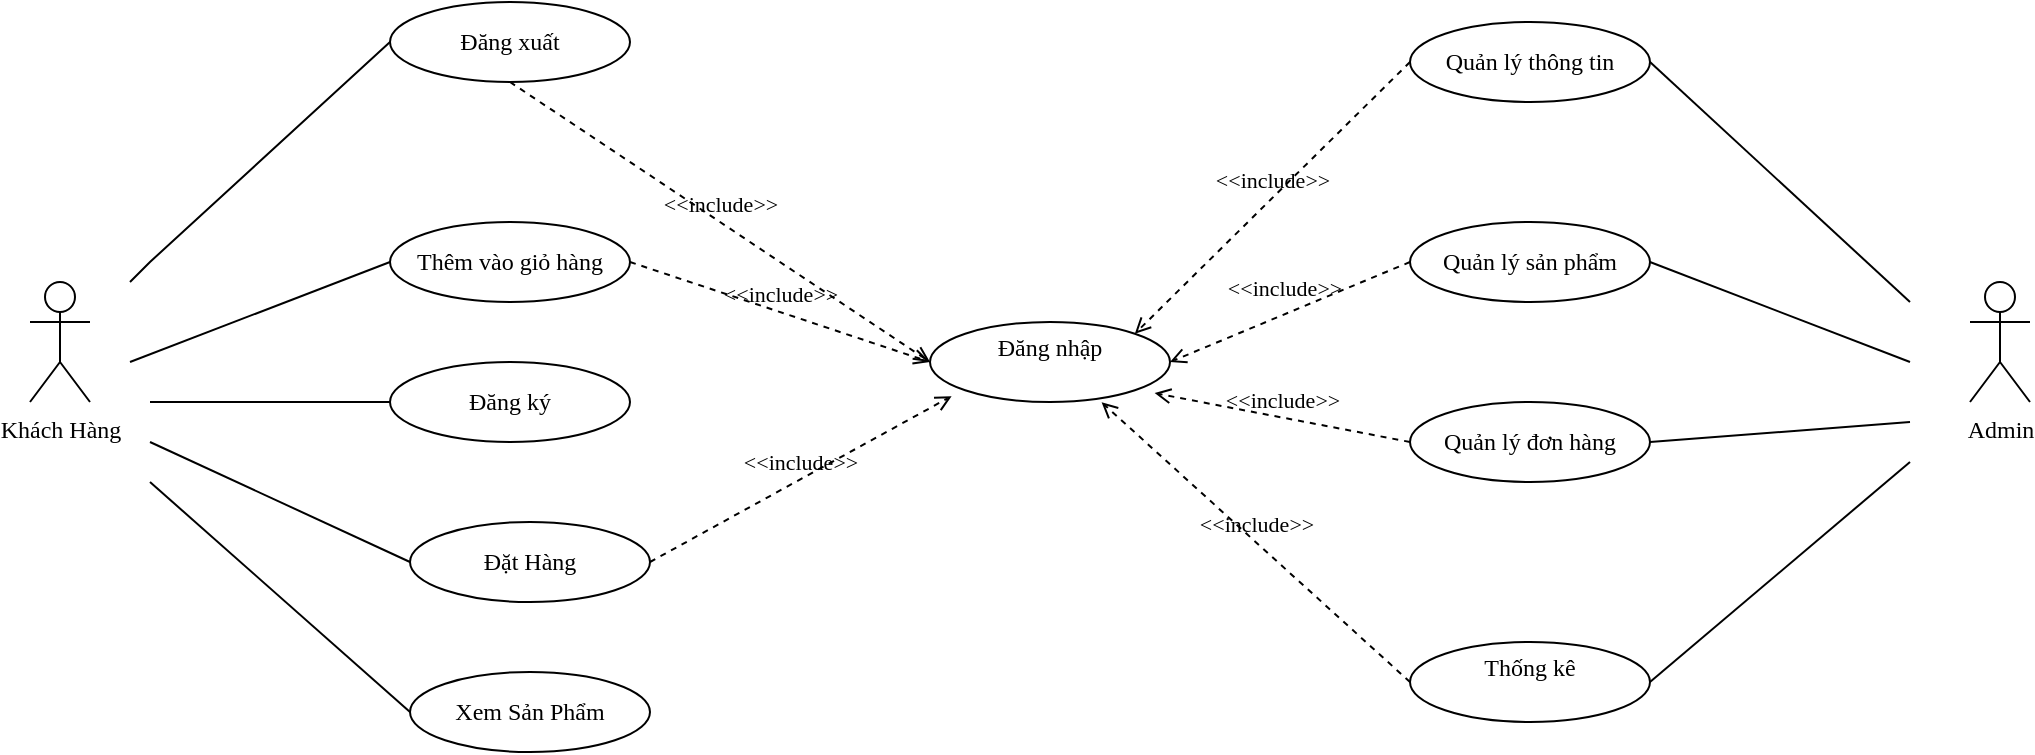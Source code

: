 <mxfile version="24.3.1" type="github">
  <diagram name="Trang-1" id="r6eOZ69rc-4Km0xSXZgc">
    <mxGraphModel dx="1804" dy="1042" grid="1" gridSize="10" guides="1" tooltips="1" connect="1" arrows="1" fold="1" page="1" pageScale="1" pageWidth="827" pageHeight="1169" math="0" shadow="0">
      <root>
        <mxCell id="0" />
        <mxCell id="1" parent="0" />
        <mxCell id="mw8h1twb3_OkvwOdcU1I-1" value="&lt;font&gt;Khách Hàng&lt;/font&gt;&lt;div&gt;&lt;font&gt;&lt;br&gt;&lt;/font&gt;&lt;/div&gt;" style="shape=umlActor;verticalLabelPosition=bottom;verticalAlign=top;html=1;outlineConnect=0;fontFamily=Times New Roman;" parent="1" vertex="1">
          <mxGeometry x="40" y="370" width="30" height="60" as="geometry" />
        </mxCell>
        <mxCell id="mw8h1twb3_OkvwOdcU1I-2" value="Admin&lt;div&gt;&lt;br&gt;&lt;/div&gt;" style="shape=umlActor;verticalLabelPosition=bottom;verticalAlign=top;html=1;outlineConnect=0;fontFamily=Times New Roman;" parent="1" vertex="1">
          <mxGeometry x="1010" y="370" width="30" height="60" as="geometry" />
        </mxCell>
        <mxCell id="mw8h1twb3_OkvwOdcU1I-4" value="Đăng xuất" style="ellipse;whiteSpace=wrap;html=1;fontFamily=Times New Roman;" parent="1" vertex="1">
          <mxGeometry x="220" y="230" width="120" height="40" as="geometry" />
        </mxCell>
        <mxCell id="mw8h1twb3_OkvwOdcU1I-6" value="Thêm vào giỏ hàng" style="ellipse;whiteSpace=wrap;html=1;fontFamily=Times New Roman;" parent="1" vertex="1">
          <mxGeometry x="220" y="340" width="120" height="40" as="geometry" />
        </mxCell>
        <mxCell id="mw8h1twb3_OkvwOdcU1I-8" value="Đăng ký" style="ellipse;whiteSpace=wrap;html=1;fontFamily=Times New Roman;" parent="1" vertex="1">
          <mxGeometry x="220" y="410" width="120" height="40" as="geometry" />
        </mxCell>
        <mxCell id="mw8h1twb3_OkvwOdcU1I-10" value="Xem Sản Phẩm" style="ellipse;whiteSpace=wrap;html=1;fontFamily=Times New Roman;" parent="1" vertex="1">
          <mxGeometry x="230" y="565" width="120" height="40" as="geometry" />
        </mxCell>
        <mxCell id="mw8h1twb3_OkvwOdcU1I-12" value="" style="endArrow=none;html=1;rounded=0;entryX=0;entryY=0.5;entryDx=0;entryDy=0;fontFamily=Times New Roman;" parent="1" target="mw8h1twb3_OkvwOdcU1I-4" edge="1">
          <mxGeometry width="50" height="50" relative="1" as="geometry">
            <mxPoint x="90" y="370" as="sourcePoint" />
            <mxPoint x="120" y="340" as="targetPoint" />
            <Array as="points">
              <mxPoint x="100" y="360" />
            </Array>
          </mxGeometry>
        </mxCell>
        <mxCell id="mw8h1twb3_OkvwOdcU1I-13" value="" style="endArrow=none;html=1;rounded=0;entryX=0;entryY=0.5;entryDx=0;entryDy=0;fontFamily=Times New Roman;" parent="1" target="mw8h1twb3_OkvwOdcU1I-6" edge="1">
          <mxGeometry width="50" height="50" relative="1" as="geometry">
            <mxPoint x="90" y="410" as="sourcePoint" />
            <mxPoint x="350" y="390" as="targetPoint" />
          </mxGeometry>
        </mxCell>
        <mxCell id="mw8h1twb3_OkvwOdcU1I-14" value="" style="endArrow=none;html=1;rounded=0;entryX=0;entryY=0.5;entryDx=0;entryDy=0;fontFamily=Times New Roman;" parent="1" target="mw8h1twb3_OkvwOdcU1I-8" edge="1">
          <mxGeometry width="50" height="50" relative="1" as="geometry">
            <mxPoint x="100" y="430" as="sourcePoint" />
            <mxPoint x="210" y="490" as="targetPoint" />
          </mxGeometry>
        </mxCell>
        <mxCell id="mw8h1twb3_OkvwOdcU1I-15" value="" style="endArrow=none;html=1;rounded=0;entryX=0;entryY=0.5;entryDx=0;entryDy=0;fontFamily=Times New Roman;" parent="1" target="mw8h1twb3_OkvwOdcU1I-10" edge="1">
          <mxGeometry width="50" height="50" relative="1" as="geometry">
            <mxPoint x="100" y="470" as="sourcePoint" />
            <mxPoint x="350" y="390" as="targetPoint" />
          </mxGeometry>
        </mxCell>
        <mxCell id="mw8h1twb3_OkvwOdcU1I-17" value="Đăng nhập&lt;div&gt;&lt;br&gt;&lt;/div&gt;" style="ellipse;whiteSpace=wrap;html=1;fontFamily=Times New Roman;" parent="1" vertex="1">
          <mxGeometry x="490" y="390" width="120" height="40" as="geometry" />
        </mxCell>
        <mxCell id="mw8h1twb3_OkvwOdcU1I-20" value="Quản lý thông tin" style="ellipse;whiteSpace=wrap;html=1;fontFamily=Times New Roman;" parent="1" vertex="1">
          <mxGeometry x="730" y="240" width="120" height="40" as="geometry" />
        </mxCell>
        <mxCell id="mw8h1twb3_OkvwOdcU1I-22" value="Quản lý sản phẩm" style="ellipse;whiteSpace=wrap;html=1;fontFamily=Times New Roman;" parent="1" vertex="1">
          <mxGeometry x="730" y="340" width="120" height="40" as="geometry" />
        </mxCell>
        <mxCell id="mw8h1twb3_OkvwOdcU1I-24" value="Quản lý đơn hàng" style="ellipse;whiteSpace=wrap;html=1;fontFamily=Times New Roman;" parent="1" vertex="1">
          <mxGeometry x="730" y="430" width="120" height="40" as="geometry" />
        </mxCell>
        <mxCell id="mw8h1twb3_OkvwOdcU1I-26" value="Thống kê&lt;div&gt;&lt;br&gt;&lt;/div&gt;" style="ellipse;whiteSpace=wrap;html=1;fontFamily=Times New Roman;" parent="1" vertex="1">
          <mxGeometry x="730" y="550" width="120" height="40" as="geometry" />
        </mxCell>
        <mxCell id="mw8h1twb3_OkvwOdcU1I-35" value="" style="endArrow=none;html=1;rounded=0;exitX=1;exitY=0.5;exitDx=0;exitDy=0;fontFamily=Times New Roman;" parent="1" source="mw8h1twb3_OkvwOdcU1I-20" edge="1">
          <mxGeometry width="50" height="50" relative="1" as="geometry">
            <mxPoint x="880" y="450" as="sourcePoint" />
            <mxPoint x="980" y="380" as="targetPoint" />
          </mxGeometry>
        </mxCell>
        <mxCell id="mw8h1twb3_OkvwOdcU1I-36" value="" style="endArrow=none;html=1;rounded=0;exitX=1;exitY=0.5;exitDx=0;exitDy=0;fontFamily=Times New Roman;" parent="1" source="mw8h1twb3_OkvwOdcU1I-22" edge="1">
          <mxGeometry width="50" height="50" relative="1" as="geometry">
            <mxPoint x="880" y="500" as="sourcePoint" />
            <mxPoint x="980" y="410" as="targetPoint" />
          </mxGeometry>
        </mxCell>
        <mxCell id="mw8h1twb3_OkvwOdcU1I-37" value="" style="endArrow=none;html=1;rounded=0;exitX=1;exitY=0.5;exitDx=0;exitDy=0;fontFamily=Times New Roman;" parent="1" source="mw8h1twb3_OkvwOdcU1I-24" edge="1">
          <mxGeometry width="50" height="50" relative="1" as="geometry">
            <mxPoint x="850" y="500" as="sourcePoint" />
            <mxPoint x="980" y="440" as="targetPoint" />
          </mxGeometry>
        </mxCell>
        <mxCell id="mw8h1twb3_OkvwOdcU1I-38" value="" style="endArrow=none;html=1;rounded=0;exitX=1;exitY=0.5;exitDx=0;exitDy=0;fontFamily=Times New Roman;" parent="1" source="mw8h1twb3_OkvwOdcU1I-26" edge="1">
          <mxGeometry width="50" height="50" relative="1" as="geometry">
            <mxPoint x="870" y="580" as="sourcePoint" />
            <mxPoint x="980" y="460" as="targetPoint" />
          </mxGeometry>
        </mxCell>
        <mxCell id="mw8h1twb3_OkvwOdcU1I-43" value="&amp;lt;&amp;lt;include&amp;gt;&amp;gt;" style="html=1;verticalAlign=bottom;labelBackgroundColor=none;endArrow=open;endFill=0;dashed=1;rounded=0;entryX=0;entryY=0.5;entryDx=0;entryDy=0;exitX=0.5;exitY=1;exitDx=0;exitDy=0;fontFamily=Times New Roman;" parent="1" source="mw8h1twb3_OkvwOdcU1I-4" target="mw8h1twb3_OkvwOdcU1I-17" edge="1">
          <mxGeometry width="160" relative="1" as="geometry">
            <mxPoint x="440" y="240" as="sourcePoint" />
            <mxPoint x="600" y="240" as="targetPoint" />
          </mxGeometry>
        </mxCell>
        <mxCell id="mw8h1twb3_OkvwOdcU1I-44" value="&amp;lt;&amp;lt;include&amp;gt;&amp;gt;" style="html=1;verticalAlign=bottom;labelBackgroundColor=none;endArrow=open;endFill=0;dashed=1;rounded=0;entryX=0;entryY=0.5;entryDx=0;entryDy=0;exitX=1;exitY=0.5;exitDx=0;exitDy=0;fontFamily=Times New Roman;" parent="1" source="mw8h1twb3_OkvwOdcU1I-6" target="mw8h1twb3_OkvwOdcU1I-17" edge="1">
          <mxGeometry width="160" relative="1" as="geometry">
            <mxPoint x="530" y="430" as="sourcePoint" />
            <mxPoint x="690" y="430" as="targetPoint" />
          </mxGeometry>
        </mxCell>
        <mxCell id="mw8h1twb3_OkvwOdcU1I-47" value="Đặt Hàng" style="ellipse;whiteSpace=wrap;html=1;fontFamily=Times New Roman;" parent="1" vertex="1">
          <mxGeometry x="230" y="490" width="120" height="40" as="geometry" />
        </mxCell>
        <mxCell id="mw8h1twb3_OkvwOdcU1I-48" value="" style="endArrow=none;html=1;rounded=0;entryX=0;entryY=0.5;entryDx=0;entryDy=0;fontFamily=Times New Roman;" parent="1" target="mw8h1twb3_OkvwOdcU1I-47" edge="1">
          <mxGeometry width="50" height="50" relative="1" as="geometry">
            <mxPoint x="100" y="450" as="sourcePoint" />
            <mxPoint x="220" y="470" as="targetPoint" />
          </mxGeometry>
        </mxCell>
        <mxCell id="mw8h1twb3_OkvwOdcU1I-49" value="&amp;lt;&amp;lt;include&amp;gt;&amp;gt;" style="html=1;verticalAlign=bottom;labelBackgroundColor=none;endArrow=open;endFill=0;dashed=1;rounded=0;exitX=1;exitY=0.5;exitDx=0;exitDy=0;entryX=0.09;entryY=0.927;entryDx=0;entryDy=0;entryPerimeter=0;fontFamily=Times New Roman;" parent="1" source="mw8h1twb3_OkvwOdcU1I-47" target="mw8h1twb3_OkvwOdcU1I-17" edge="1">
          <mxGeometry width="160" relative="1" as="geometry">
            <mxPoint x="400" y="520" as="sourcePoint" />
            <mxPoint x="560" y="520" as="targetPoint" />
          </mxGeometry>
        </mxCell>
        <mxCell id="mw8h1twb3_OkvwOdcU1I-50" value="&amp;lt;&amp;lt;include&amp;gt;&amp;gt;" style="html=1;verticalAlign=bottom;labelBackgroundColor=none;endArrow=open;endFill=0;dashed=1;rounded=0;entryX=1;entryY=0;entryDx=0;entryDy=0;exitX=0;exitY=0.5;exitDx=0;exitDy=0;fontFamily=Times New Roman;" parent="1" source="mw8h1twb3_OkvwOdcU1I-20" target="mw8h1twb3_OkvwOdcU1I-17" edge="1">
          <mxGeometry width="160" relative="1" as="geometry">
            <mxPoint x="527" y="230" as="sourcePoint" />
            <mxPoint x="707" y="380" as="targetPoint" />
          </mxGeometry>
        </mxCell>
        <mxCell id="mw8h1twb3_OkvwOdcU1I-51" value="&amp;lt;&amp;lt;include&amp;gt;&amp;gt;" style="html=1;verticalAlign=bottom;labelBackgroundColor=none;endArrow=open;endFill=0;dashed=1;rounded=0;entryX=0.715;entryY=1.003;entryDx=0;entryDy=0;exitX=0;exitY=0.5;exitDx=0;exitDy=0;entryPerimeter=0;fontFamily=Times New Roman;" parent="1" source="mw8h1twb3_OkvwOdcU1I-26" target="mw8h1twb3_OkvwOdcU1I-17" edge="1">
          <mxGeometry width="160" relative="1" as="geometry">
            <mxPoint x="570" y="420" as="sourcePoint" />
            <mxPoint x="750" y="570" as="targetPoint" />
          </mxGeometry>
        </mxCell>
        <mxCell id="mw8h1twb3_OkvwOdcU1I-52" value="&amp;lt;&amp;lt;include&amp;gt;&amp;gt;" style="html=1;verticalAlign=bottom;labelBackgroundColor=none;endArrow=open;endFill=0;dashed=1;rounded=0;entryX=1;entryY=0.5;entryDx=0;entryDy=0;exitX=0;exitY=0.5;exitDx=0;exitDy=0;fontFamily=Times New Roman;" parent="1" source="mw8h1twb3_OkvwOdcU1I-22" target="mw8h1twb3_OkvwOdcU1I-17" edge="1">
          <mxGeometry x="0.027" y="-4" width="160" relative="1" as="geometry">
            <mxPoint x="440" y="250" as="sourcePoint" />
            <mxPoint x="620" y="400" as="targetPoint" />
            <mxPoint as="offset" />
          </mxGeometry>
        </mxCell>
        <mxCell id="mw8h1twb3_OkvwOdcU1I-53" value="&amp;lt;&amp;lt;include&amp;gt;&amp;gt;" style="html=1;verticalAlign=bottom;labelBackgroundColor=none;endArrow=open;endFill=0;dashed=1;rounded=0;entryX=0.936;entryY=0.889;entryDx=0;entryDy=0;exitX=0;exitY=0.5;exitDx=0;exitDy=0;entryPerimeter=0;fontFamily=Times New Roman;" parent="1" source="mw8h1twb3_OkvwOdcU1I-24" target="mw8h1twb3_OkvwOdcU1I-17" edge="1">
          <mxGeometry width="160" relative="1" as="geometry">
            <mxPoint x="430" y="200" as="sourcePoint" />
            <mxPoint x="610" y="350" as="targetPoint" />
          </mxGeometry>
        </mxCell>
      </root>
    </mxGraphModel>
  </diagram>
</mxfile>
